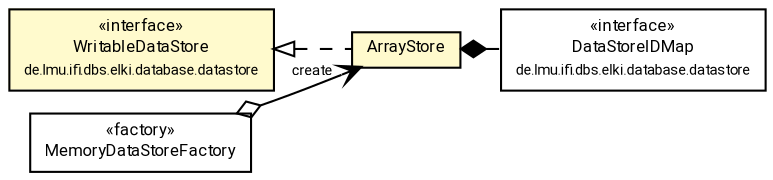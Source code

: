 #!/usr/local/bin/dot
#
# Class diagram 
# Generated by UMLGraph version R5_7_2-60-g0e99a6 (http://www.spinellis.gr/umlgraph/)
#

digraph G {
	graph [fontnames="svg"]
	edge [fontname="Roboto",fontsize=7,labelfontname="Roboto",labelfontsize=7,color="black"];
	node [fontname="Roboto",fontcolor="black",fontsize=8,shape=plaintext,margin=0,width=0,height=0];
	nodesep=0.15;
	ranksep=0.25;
	rankdir=LR;
	// de.lmu.ifi.dbs.elki.database.datastore.DataStoreIDMap
	c1656821 [label=<<table title="de.lmu.ifi.dbs.elki.database.datastore.DataStoreIDMap" border="0" cellborder="1" cellspacing="0" cellpadding="2" href="../DataStoreIDMap.html" target="_parent">
		<tr><td><table border="0" cellspacing="0" cellpadding="1">
		<tr><td align="center" balign="center"> &#171;interface&#187; </td></tr>
		<tr><td align="center" balign="center"> <font face="Roboto">DataStoreIDMap</font> </td></tr>
		<tr><td align="center" balign="center"> <font face="Roboto" point-size="7.0">de.lmu.ifi.dbs.elki.database.datastore</font> </td></tr>
		</table></td></tr>
		</table>>, URL="../DataStoreIDMap.html"];
	// de.lmu.ifi.dbs.elki.database.datastore.WritableDataStore<T>
	c1656834 [label=<<table title="de.lmu.ifi.dbs.elki.database.datastore.WritableDataStore" border="0" cellborder="1" cellspacing="0" cellpadding="2" bgcolor="LemonChiffon" href="../WritableDataStore.html" target="_parent">
		<tr><td><table border="0" cellspacing="0" cellpadding="1">
		<tr><td align="center" balign="center"> &#171;interface&#187; </td></tr>
		<tr><td align="center" balign="center"> <font face="Roboto">WritableDataStore</font> </td></tr>
		<tr><td align="center" balign="center"> <font face="Roboto" point-size="7.0">de.lmu.ifi.dbs.elki.database.datastore</font> </td></tr>
		</table></td></tr>
		</table>>, URL="../WritableDataStore.html"];
	// de.lmu.ifi.dbs.elki.database.datastore.memory.ArrayStore<T>
	c1656839 [label=<<table title="de.lmu.ifi.dbs.elki.database.datastore.memory.ArrayStore" border="0" cellborder="1" cellspacing="0" cellpadding="2" bgcolor="lemonChiffon" href="ArrayStore.html" target="_parent">
		<tr><td><table border="0" cellspacing="0" cellpadding="1">
		<tr><td align="center" balign="center"> <font face="Roboto">ArrayStore</font> </td></tr>
		</table></td></tr>
		</table>>, URL="ArrayStore.html"];
	// de.lmu.ifi.dbs.elki.database.datastore.memory.MemoryDataStoreFactory
	c1656846 [label=<<table title="de.lmu.ifi.dbs.elki.database.datastore.memory.MemoryDataStoreFactory" border="0" cellborder="1" cellspacing="0" cellpadding="2" href="MemoryDataStoreFactory.html" target="_parent">
		<tr><td><table border="0" cellspacing="0" cellpadding="1">
		<tr><td align="center" balign="center"> &#171;factory&#187; </td></tr>
		<tr><td align="center" balign="center"> <font face="Roboto">MemoryDataStoreFactory</font> </td></tr>
		</table></td></tr>
		</table>>, URL="MemoryDataStoreFactory.html"];
	// de.lmu.ifi.dbs.elki.database.datastore.memory.ArrayStore<T> implements de.lmu.ifi.dbs.elki.database.datastore.WritableDataStore<T>
	c1656834 -> c1656839 [arrowtail=empty,style=dashed,dir=back,weight=9];
	// de.lmu.ifi.dbs.elki.database.datastore.memory.ArrayStore<T> composed de.lmu.ifi.dbs.elki.database.datastore.DataStoreIDMap
	c1656839 -> c1656821 [arrowhead=none,arrowtail=diamond,dir=back,weight=6];
	// de.lmu.ifi.dbs.elki.database.datastore.memory.MemoryDataStoreFactory navhas de.lmu.ifi.dbs.elki.database.datastore.memory.ArrayStore<T>
	c1656846 -> c1656839 [arrowhead=open,arrowtail=ediamond,dir=both,weight=3,label="create"];
}

